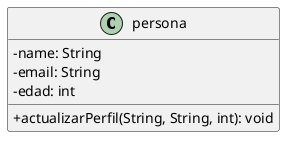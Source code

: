 @startuml Persona
!startsub Persona
skinparam ClassAttributeIconSize 0

class persona{
    - name: String
    - email: String
    - edad: int
    + actualizarPerfil(String, String, int): void
}

!endsub
@enduml
